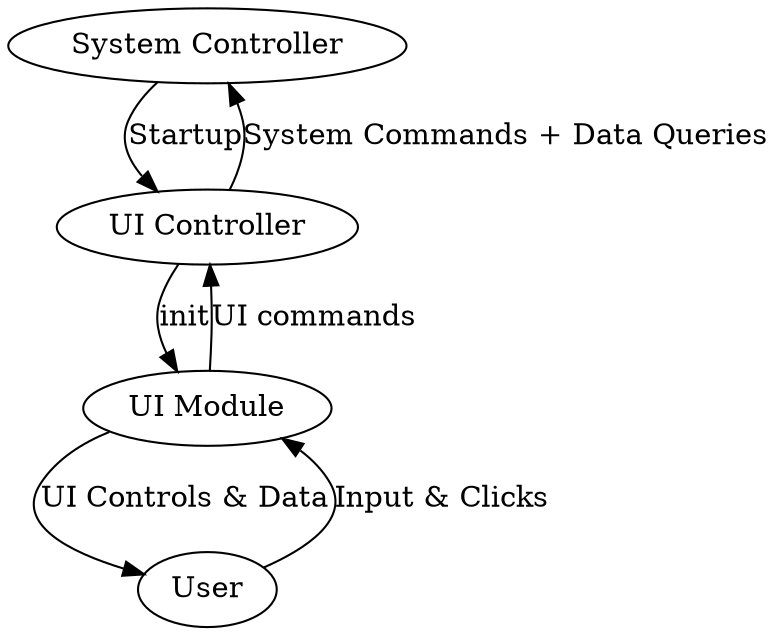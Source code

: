 digraph G{
	margin="0,0";
	rankdir=TB;
	node [ ];
	edge [style="solid",constant=false];
	color=gray;
	Sys [label="System Controller"]

	UI [label="UI Controller"];
	Configuration [label="UI Module"];

	Sys->UI [label="Startup"];
	UI->Sys [label="System Commands + Data Queries"]

	UI->Configuration [label="init"];

	Configuration->UI [label="UI commands"];

	Configuration->User[label="UI Controls & Data"];
	User->Configuration[label="Input & Clicks"];
}